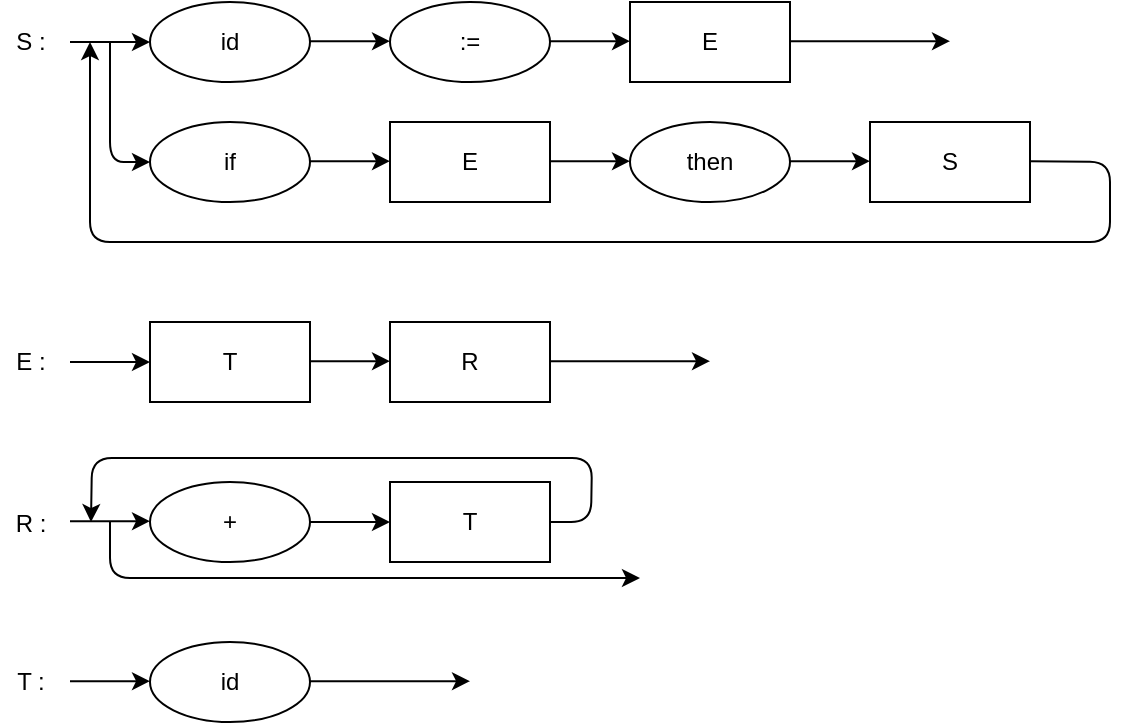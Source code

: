 <mxfile version="12.8.4" type="device"><diagram id="kTMAYadEtC0T_d9_GAsm" name="Page-1"><mxGraphModel dx="981" dy="519" grid="1" gridSize="10" guides="1" tooltips="1" connect="1" arrows="1" fold="1" page="1" pageScale="1" pageWidth="827" pageHeight="1169" math="0" shadow="0"><root><mxCell id="0"/><mxCell id="1" parent="0"/><mxCell id="6ycn-Ps-N0Ednu-pFFUU-1" value="" style="endArrow=classic;html=1;" parent="1" edge="1"><mxGeometry width="50" height="50" relative="1" as="geometry"><mxPoint x="155" y="100" as="sourcePoint"/><mxPoint x="195" y="100" as="targetPoint"/></mxGeometry></mxCell><mxCell id="6ycn-Ps-N0Ednu-pFFUU-2" value="S :" style="text;html=1;align=center;verticalAlign=middle;resizable=0;points=[];autosize=1;" parent="1" vertex="1"><mxGeometry x="120" y="90" width="30" height="20" as="geometry"/></mxCell><mxCell id="6ycn-Ps-N0Ednu-pFFUU-3" value="id" style="ellipse;whiteSpace=wrap;html=1;" parent="1" vertex="1"><mxGeometry x="195" y="80" width="80" height="40" as="geometry"/></mxCell><mxCell id="6ycn-Ps-N0Ednu-pFFUU-4" value="" style="endArrow=classic;html=1;" parent="1" edge="1"><mxGeometry width="50" height="50" relative="1" as="geometry"><mxPoint x="275" y="99.58" as="sourcePoint"/><mxPoint x="315" y="99.58" as="targetPoint"/></mxGeometry></mxCell><mxCell id="6ycn-Ps-N0Ednu-pFFUU-5" value=":=" style="ellipse;whiteSpace=wrap;html=1;" parent="1" vertex="1"><mxGeometry x="315" y="80" width="80" height="40" as="geometry"/></mxCell><mxCell id="6ycn-Ps-N0Ednu-pFFUU-6" value="" style="endArrow=classic;html=1;" parent="1" edge="1"><mxGeometry width="50" height="50" relative="1" as="geometry"><mxPoint x="395" y="99.58" as="sourcePoint"/><mxPoint x="435" y="99.58" as="targetPoint"/></mxGeometry></mxCell><mxCell id="6ycn-Ps-N0Ednu-pFFUU-7" value="" style="endArrow=classic;html=1;exitX=1;exitY=0.5;exitDx=0;exitDy=0;" parent="1" edge="1"><mxGeometry width="50" height="50" relative="1" as="geometry"><mxPoint x="515" y="99.58" as="sourcePoint"/><mxPoint x="595" y="99.58" as="targetPoint"/></mxGeometry></mxCell><mxCell id="6ycn-Ps-N0Ednu-pFFUU-8" value="E" style="rounded=0;whiteSpace=wrap;html=1;" parent="1" vertex="1"><mxGeometry x="435" y="80" width="80" height="40" as="geometry"/></mxCell><mxCell id="6ycn-Ps-N0Ednu-pFFUU-9" value="if" style="ellipse;whiteSpace=wrap;html=1;" parent="1" vertex="1"><mxGeometry x="195" y="140" width="80" height="40" as="geometry"/></mxCell><mxCell id="6ycn-Ps-N0Ednu-pFFUU-10" value="" style="endArrow=classic;html=1;" parent="1" edge="1"><mxGeometry width="50" height="50" relative="1" as="geometry"><mxPoint x="275" y="159.58" as="sourcePoint"/><mxPoint x="315" y="159.58" as="targetPoint"/></mxGeometry></mxCell><mxCell id="6ycn-Ps-N0Ednu-pFFUU-11" value="E" style="rounded=0;whiteSpace=wrap;html=1;" parent="1" vertex="1"><mxGeometry x="315" y="140" width="80" height="40" as="geometry"/></mxCell><mxCell id="6ycn-Ps-N0Ednu-pFFUU-12" value="" style="endArrow=classic;html=1;" parent="1" edge="1"><mxGeometry width="50" height="50" relative="1" as="geometry"><mxPoint x="395" y="159.58" as="sourcePoint"/><mxPoint x="435" y="159.58" as="targetPoint"/></mxGeometry></mxCell><mxCell id="6ycn-Ps-N0Ednu-pFFUU-13" value="then" style="ellipse;whiteSpace=wrap;html=1;" parent="1" vertex="1"><mxGeometry x="435" y="140" width="80" height="40" as="geometry"/></mxCell><mxCell id="6ycn-Ps-N0Ednu-pFFUU-14" value="" style="endArrow=classic;html=1;" parent="1" edge="1"><mxGeometry width="50" height="50" relative="1" as="geometry"><mxPoint x="515" y="159.58" as="sourcePoint"/><mxPoint x="555" y="159.58" as="targetPoint"/></mxGeometry></mxCell><mxCell id="6ycn-Ps-N0Ednu-pFFUU-15" value="S" style="rounded=0;whiteSpace=wrap;html=1;" parent="1" vertex="1"><mxGeometry x="555" y="140" width="80" height="40" as="geometry"/></mxCell><mxCell id="6ycn-Ps-N0Ednu-pFFUU-16" value="" style="endArrow=classic;html=1;exitX=1;exitY=0.5;exitDx=0;exitDy=0;" parent="1" edge="1"><mxGeometry width="50" height="50" relative="1" as="geometry"><mxPoint x="635" y="159.58" as="sourcePoint"/><mxPoint x="165" y="100" as="targetPoint"/><Array as="points"><mxPoint x="675" y="160"/><mxPoint x="675" y="200"/><mxPoint x="165" y="200"/></Array></mxGeometry></mxCell><mxCell id="6ycn-Ps-N0Ednu-pFFUU-17" value="" style="endArrow=classic;html=1;entryX=0;entryY=0.5;entryDx=0;entryDy=0;" parent="1" target="6ycn-Ps-N0Ednu-pFFUU-9" edge="1"><mxGeometry width="50" height="50" relative="1" as="geometry"><mxPoint x="175" y="100" as="sourcePoint"/><mxPoint x="225" y="119.17" as="targetPoint"/><Array as="points"><mxPoint x="175" y="160"/></Array></mxGeometry></mxCell><mxCell id="6ycn-Ps-N0Ednu-pFFUU-18" value="E :" style="text;html=1;align=center;verticalAlign=middle;resizable=0;points=[];autosize=1;" parent="1" vertex="1"><mxGeometry x="120" y="250" width="30" height="20" as="geometry"/></mxCell><mxCell id="6ycn-Ps-N0Ednu-pFFUU-19" value="" style="endArrow=classic;html=1;" parent="1" edge="1"><mxGeometry width="50" height="50" relative="1" as="geometry"><mxPoint x="155" y="260" as="sourcePoint"/><mxPoint x="195" y="260" as="targetPoint"/></mxGeometry></mxCell><mxCell id="6ycn-Ps-N0Ednu-pFFUU-20" value="T" style="rounded=0;whiteSpace=wrap;html=1;" parent="1" vertex="1"><mxGeometry x="195" y="240" width="80" height="40" as="geometry"/></mxCell><mxCell id="6ycn-Ps-N0Ednu-pFFUU-21" value="" style="endArrow=classic;html=1;" parent="1" edge="1"><mxGeometry width="50" height="50" relative="1" as="geometry"><mxPoint x="275" y="259.58" as="sourcePoint"/><mxPoint x="315" y="259.58" as="targetPoint"/></mxGeometry></mxCell><mxCell id="6ycn-Ps-N0Ednu-pFFUU-22" value="R" style="rounded=0;whiteSpace=wrap;html=1;" parent="1" vertex="1"><mxGeometry x="315" y="240" width="80" height="40" as="geometry"/></mxCell><mxCell id="6ycn-Ps-N0Ednu-pFFUU-27" value="" style="endArrow=classic;html=1;exitX=1;exitY=0.5;exitDx=0;exitDy=0;" parent="1" edge="1"><mxGeometry width="50" height="50" relative="1" as="geometry"><mxPoint x="395" y="259.58" as="sourcePoint"/><mxPoint x="475" y="259.58" as="targetPoint"/></mxGeometry></mxCell><mxCell id="6ycn-Ps-N0Ednu-pFFUU-33" value="T :" style="text;html=1;align=center;verticalAlign=middle;resizable=0;points=[];autosize=1;" parent="1" vertex="1"><mxGeometry x="120" y="409.58" width="30" height="20" as="geometry"/></mxCell><mxCell id="6ycn-Ps-N0Ednu-pFFUU-34" value="" style="endArrow=classic;html=1;exitX=1;exitY=0.5;exitDx=0;exitDy=0;" parent="1" edge="1"><mxGeometry width="50" height="50" relative="1" as="geometry"><mxPoint x="275" y="419.58" as="sourcePoint"/><mxPoint x="355" y="419.58" as="targetPoint"/></mxGeometry></mxCell><mxCell id="6ycn-Ps-N0Ednu-pFFUU-35" value="id" style="ellipse;whiteSpace=wrap;html=1;" parent="1" vertex="1"><mxGeometry x="195" y="400.0" width="80" height="40" as="geometry"/></mxCell><mxCell id="6ycn-Ps-N0Ednu-pFFUU-36" value="" style="endArrow=classic;html=1;" parent="1" edge="1"><mxGeometry width="50" height="50" relative="1" as="geometry"><mxPoint x="155" y="419.58" as="sourcePoint"/><mxPoint x="195" y="419.58" as="targetPoint"/></mxGeometry></mxCell><mxCell id="_iPZWlgY7aizan3febg9-1" value="" style="endArrow=classic;html=1;" edge="1" parent="1"><mxGeometry width="50" height="50" relative="1" as="geometry"><mxPoint x="275" y="340" as="sourcePoint"/><mxPoint x="315" y="340" as="targetPoint"/></mxGeometry></mxCell><mxCell id="_iPZWlgY7aizan3febg9-2" value="T" style="rounded=0;whiteSpace=wrap;html=1;" vertex="1" parent="1"><mxGeometry x="315" y="320" width="80" height="40" as="geometry"/></mxCell><mxCell id="_iPZWlgY7aizan3febg9-3" value="" style="endArrow=classic;html=1;exitX=1;exitY=0.5;exitDx=0;exitDy=0;" edge="1" parent="1" source="_iPZWlgY7aizan3febg9-2"><mxGeometry width="50" height="50" relative="1" as="geometry"><mxPoint x="515" y="339.58" as="sourcePoint"/><mxPoint x="165.5" y="340" as="targetPoint"/><Array as="points"><mxPoint x="415.5" y="340"/><mxPoint x="416" y="308"/><mxPoint x="166" y="308"/></Array></mxGeometry></mxCell><mxCell id="_iPZWlgY7aizan3febg9-4" value="+" style="ellipse;whiteSpace=wrap;html=1;" vertex="1" parent="1"><mxGeometry x="195" y="320" width="80" height="40" as="geometry"/></mxCell><mxCell id="_iPZWlgY7aizan3febg9-5" value="R :" style="text;html=1;align=center;verticalAlign=middle;resizable=0;points=[];autosize=1;" vertex="1" parent="1"><mxGeometry x="120" y="331" width="30" height="20" as="geometry"/></mxCell><mxCell id="_iPZWlgY7aizan3febg9-6" value="" style="endArrow=classic;html=1;" edge="1" parent="1"><mxGeometry width="50" height="50" relative="1" as="geometry"><mxPoint x="155" y="339.58" as="sourcePoint"/><mxPoint x="195" y="339.58" as="targetPoint"/></mxGeometry></mxCell><mxCell id="_iPZWlgY7aizan3febg9-7" value="" style="endArrow=classic;html=1;" edge="1" parent="1"><mxGeometry width="50" height="50" relative="1" as="geometry"><mxPoint x="175" y="340" as="sourcePoint"/><mxPoint x="440" y="368" as="targetPoint"/><Array as="points"><mxPoint x="175" y="368"/></Array></mxGeometry></mxCell></root></mxGraphModel></diagram></mxfile>